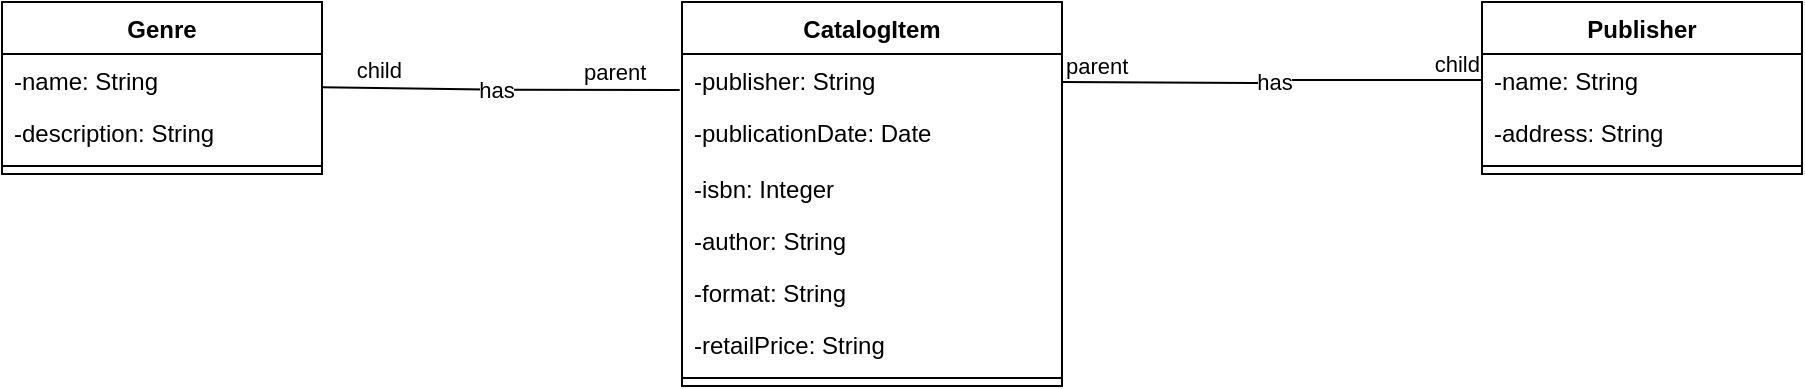 <mxfile version="26.0.10">
  <diagram name="Page-1" id="fmzIXG8l3Mz1OGJM3VfU">
    <mxGraphModel dx="1101" dy="630" grid="1" gridSize="10" guides="1" tooltips="1" connect="1" arrows="1" fold="1" page="1" pageScale="1" pageWidth="1200" pageHeight="1600" math="0" shadow="0">
      <root>
        <mxCell id="0" />
        <mxCell id="1" parent="0" />
        <mxCell id="MWFKtHYCTTVe7vd8wBWO-9" value="CatalogItem" style="swimlane;fontStyle=1;align=center;verticalAlign=top;childLayout=stackLayout;horizontal=1;startSize=26;horizontalStack=0;resizeParent=1;resizeParentMax=0;resizeLast=0;collapsible=1;marginBottom=0;whiteSpace=wrap;html=1;" parent="1" vertex="1">
          <mxGeometry x="520" y="320" width="190" height="192" as="geometry" />
        </mxCell>
        <mxCell id="MWFKtHYCTTVe7vd8wBWO-10" value="-publisher: String" style="text;strokeColor=none;fillColor=none;align=left;verticalAlign=top;spacingLeft=4;spacingRight=4;overflow=hidden;rotatable=0;points=[[0,0.5],[1,0.5]];portConstraint=eastwest;whiteSpace=wrap;html=1;" parent="MWFKtHYCTTVe7vd8wBWO-9" vertex="1">
          <mxGeometry y="26" width="190" height="26" as="geometry" />
        </mxCell>
        <mxCell id="IjS5FTHuQktdBW0kEB9o-6" value="-publicationDate: Date" style="text;strokeColor=none;fillColor=none;align=left;verticalAlign=top;spacingLeft=4;spacingRight=4;overflow=hidden;rotatable=0;points=[[0,0.5],[1,0.5]];portConstraint=eastwest;whiteSpace=wrap;html=1;" vertex="1" parent="MWFKtHYCTTVe7vd8wBWO-9">
          <mxGeometry y="52" width="190" height="28" as="geometry" />
        </mxCell>
        <mxCell id="IjS5FTHuQktdBW0kEB9o-7" value="-isbn: Integer" style="text;strokeColor=none;fillColor=none;align=left;verticalAlign=top;spacingLeft=4;spacingRight=4;overflow=hidden;rotatable=0;points=[[0,0.5],[1,0.5]];portConstraint=eastwest;whiteSpace=wrap;html=1;" vertex="1" parent="MWFKtHYCTTVe7vd8wBWO-9">
          <mxGeometry y="80" width="190" height="26" as="geometry" />
        </mxCell>
        <mxCell id="IjS5FTHuQktdBW0kEB9o-1" value="-author: String" style="text;strokeColor=none;fillColor=none;align=left;verticalAlign=top;spacingLeft=4;spacingRight=4;overflow=hidden;rotatable=0;points=[[0,0.5],[1,0.5]];portConstraint=eastwest;whiteSpace=wrap;html=1;" vertex="1" parent="MWFKtHYCTTVe7vd8wBWO-9">
          <mxGeometry y="106" width="190" height="26" as="geometry" />
        </mxCell>
        <mxCell id="IjS5FTHuQktdBW0kEB9o-25" value="-format: String" style="text;strokeColor=none;fillColor=none;align=left;verticalAlign=top;spacingLeft=4;spacingRight=4;overflow=hidden;rotatable=0;points=[[0,0.5],[1,0.5]];portConstraint=eastwest;whiteSpace=wrap;html=1;" vertex="1" parent="MWFKtHYCTTVe7vd8wBWO-9">
          <mxGeometry y="132" width="190" height="26" as="geometry" />
        </mxCell>
        <mxCell id="IjS5FTHuQktdBW0kEB9o-37" value="-retailPrice: String" style="text;strokeColor=none;fillColor=none;align=left;verticalAlign=top;spacingLeft=4;spacingRight=4;overflow=hidden;rotatable=0;points=[[0,0.5],[1,0.5]];portConstraint=eastwest;whiteSpace=wrap;html=1;" vertex="1" parent="MWFKtHYCTTVe7vd8wBWO-9">
          <mxGeometry y="158" width="190" height="26" as="geometry" />
        </mxCell>
        <mxCell id="MWFKtHYCTTVe7vd8wBWO-11" value="" style="line;strokeWidth=1;fillColor=none;align=left;verticalAlign=middle;spacingTop=-1;spacingLeft=3;spacingRight=3;rotatable=0;labelPosition=right;points=[];portConstraint=eastwest;strokeColor=inherit;" parent="MWFKtHYCTTVe7vd8wBWO-9" vertex="1">
          <mxGeometry y="184" width="190" height="8" as="geometry" />
        </mxCell>
        <mxCell id="IjS5FTHuQktdBW0kEB9o-2" value="Publisher" style="swimlane;fontStyle=1;align=center;verticalAlign=top;childLayout=stackLayout;horizontal=1;startSize=26;horizontalStack=0;resizeParent=1;resizeParentMax=0;resizeLast=0;collapsible=1;marginBottom=0;whiteSpace=wrap;html=1;" vertex="1" parent="1">
          <mxGeometry x="920" y="320" width="160" height="86" as="geometry" />
        </mxCell>
        <mxCell id="IjS5FTHuQktdBW0kEB9o-8" value="-name: String" style="text;strokeColor=none;fillColor=none;align=left;verticalAlign=top;spacingLeft=4;spacingRight=4;overflow=hidden;rotatable=0;points=[[0,0.5],[1,0.5]];portConstraint=eastwest;whiteSpace=wrap;html=1;" vertex="1" parent="IjS5FTHuQktdBW0kEB9o-2">
          <mxGeometry y="26" width="160" height="26" as="geometry" />
        </mxCell>
        <mxCell id="IjS5FTHuQktdBW0kEB9o-3" value="-address: String" style="text;strokeColor=none;fillColor=none;align=left;verticalAlign=top;spacingLeft=4;spacingRight=4;overflow=hidden;rotatable=0;points=[[0,0.5],[1,0.5]];portConstraint=eastwest;whiteSpace=wrap;html=1;" vertex="1" parent="IjS5FTHuQktdBW0kEB9o-2">
          <mxGeometry y="52" width="160" height="26" as="geometry" />
        </mxCell>
        <mxCell id="IjS5FTHuQktdBW0kEB9o-4" value="" style="line;strokeWidth=1;fillColor=none;align=left;verticalAlign=middle;spacingTop=-1;spacingLeft=3;spacingRight=3;rotatable=0;labelPosition=right;points=[];portConstraint=eastwest;strokeColor=inherit;" vertex="1" parent="IjS5FTHuQktdBW0kEB9o-2">
          <mxGeometry y="78" width="160" height="8" as="geometry" />
        </mxCell>
        <mxCell id="IjS5FTHuQktdBW0kEB9o-16" value="" style="endArrow=none;html=1;edgeStyle=orthogonalEdgeStyle;rounded=1;entryX=0;entryY=0.5;entryDx=0;entryDy=0;curved=0;" edge="1" parent="1" target="IjS5FTHuQktdBW0kEB9o-8">
          <mxGeometry relative="1" as="geometry">
            <mxPoint x="710" y="360" as="sourcePoint" />
            <mxPoint x="870" y="360" as="targetPoint" />
          </mxGeometry>
        </mxCell>
        <mxCell id="IjS5FTHuQktdBW0kEB9o-17" value="parent" style="edgeLabel;resizable=0;html=1;align=left;verticalAlign=bottom;" connectable="0" vertex="1" parent="IjS5FTHuQktdBW0kEB9o-16">
          <mxGeometry x="-1" relative="1" as="geometry" />
        </mxCell>
        <mxCell id="IjS5FTHuQktdBW0kEB9o-18" value="child" style="edgeLabel;resizable=0;html=1;align=right;verticalAlign=bottom;" connectable="0" vertex="1" parent="IjS5FTHuQktdBW0kEB9o-16">
          <mxGeometry x="1" relative="1" as="geometry" />
        </mxCell>
        <mxCell id="IjS5FTHuQktdBW0kEB9o-19" value="has" style="edgeLabel;html=1;align=center;verticalAlign=middle;resizable=0;points=[];" vertex="1" connectable="0" parent="IjS5FTHuQktdBW0kEB9o-16">
          <mxGeometry x="0.002" relative="1" as="geometry">
            <mxPoint as="offset" />
          </mxGeometry>
        </mxCell>
        <mxCell id="IjS5FTHuQktdBW0kEB9o-20" value="Genre" style="swimlane;fontStyle=1;align=center;verticalAlign=top;childLayout=stackLayout;horizontal=1;startSize=26;horizontalStack=0;resizeParent=1;resizeParentMax=0;resizeLast=0;collapsible=1;marginBottom=0;whiteSpace=wrap;html=1;" vertex="1" parent="1">
          <mxGeometry x="180" y="320" width="160" height="86" as="geometry" />
        </mxCell>
        <mxCell id="IjS5FTHuQktdBW0kEB9o-21" value="-name: String" style="text;strokeColor=none;fillColor=none;align=left;verticalAlign=top;spacingLeft=4;spacingRight=4;overflow=hidden;rotatable=0;points=[[0,0.5],[1,0.5]];portConstraint=eastwest;whiteSpace=wrap;html=1;" vertex="1" parent="IjS5FTHuQktdBW0kEB9o-20">
          <mxGeometry y="26" width="160" height="26" as="geometry" />
        </mxCell>
        <mxCell id="IjS5FTHuQktdBW0kEB9o-24" value="-description: String" style="text;strokeColor=none;fillColor=none;align=left;verticalAlign=top;spacingLeft=4;spacingRight=4;overflow=hidden;rotatable=0;points=[[0,0.5],[1,0.5]];portConstraint=eastwest;whiteSpace=wrap;html=1;" vertex="1" parent="IjS5FTHuQktdBW0kEB9o-20">
          <mxGeometry y="52" width="160" height="26" as="geometry" />
        </mxCell>
        <mxCell id="IjS5FTHuQktdBW0kEB9o-22" value="" style="line;strokeWidth=1;fillColor=none;align=left;verticalAlign=middle;spacingTop=-1;spacingLeft=3;spacingRight=3;rotatable=0;labelPosition=right;points=[];portConstraint=eastwest;strokeColor=inherit;" vertex="1" parent="IjS5FTHuQktdBW0kEB9o-20">
          <mxGeometry y="78" width="160" height="8" as="geometry" />
        </mxCell>
        <mxCell id="IjS5FTHuQktdBW0kEB9o-33" value="" style="endArrow=none;html=1;edgeStyle=orthogonalEdgeStyle;rounded=0;exitX=-0.006;exitY=0.69;exitDx=0;exitDy=0;exitPerimeter=0;" edge="1" parent="1" source="MWFKtHYCTTVe7vd8wBWO-10">
          <mxGeometry relative="1" as="geometry">
            <mxPoint x="500" y="362.659" as="sourcePoint" />
            <mxPoint x="340" y="362.66" as="targetPoint" />
          </mxGeometry>
        </mxCell>
        <mxCell id="IjS5FTHuQktdBW0kEB9o-34" value="parent" style="edgeLabel;resizable=0;html=1;align=left;verticalAlign=bottom;" connectable="0" vertex="1" parent="IjS5FTHuQktdBW0kEB9o-33">
          <mxGeometry x="-1" relative="1" as="geometry">
            <mxPoint x="-50" as="offset" />
          </mxGeometry>
        </mxCell>
        <mxCell id="IjS5FTHuQktdBW0kEB9o-35" value="child" style="edgeLabel;resizable=0;html=1;align=right;verticalAlign=bottom;" connectable="0" vertex="1" parent="IjS5FTHuQktdBW0kEB9o-33">
          <mxGeometry x="1" relative="1" as="geometry">
            <mxPoint x="40" as="offset" />
          </mxGeometry>
        </mxCell>
        <mxCell id="IjS5FTHuQktdBW0kEB9o-36" value="has" style="edgeLabel;html=1;align=center;verticalAlign=middle;resizable=0;points=[];" vertex="1" connectable="0" parent="IjS5FTHuQktdBW0kEB9o-33">
          <mxGeometry x="0.037" y="1" relative="1" as="geometry">
            <mxPoint as="offset" />
          </mxGeometry>
        </mxCell>
      </root>
    </mxGraphModel>
  </diagram>
</mxfile>
